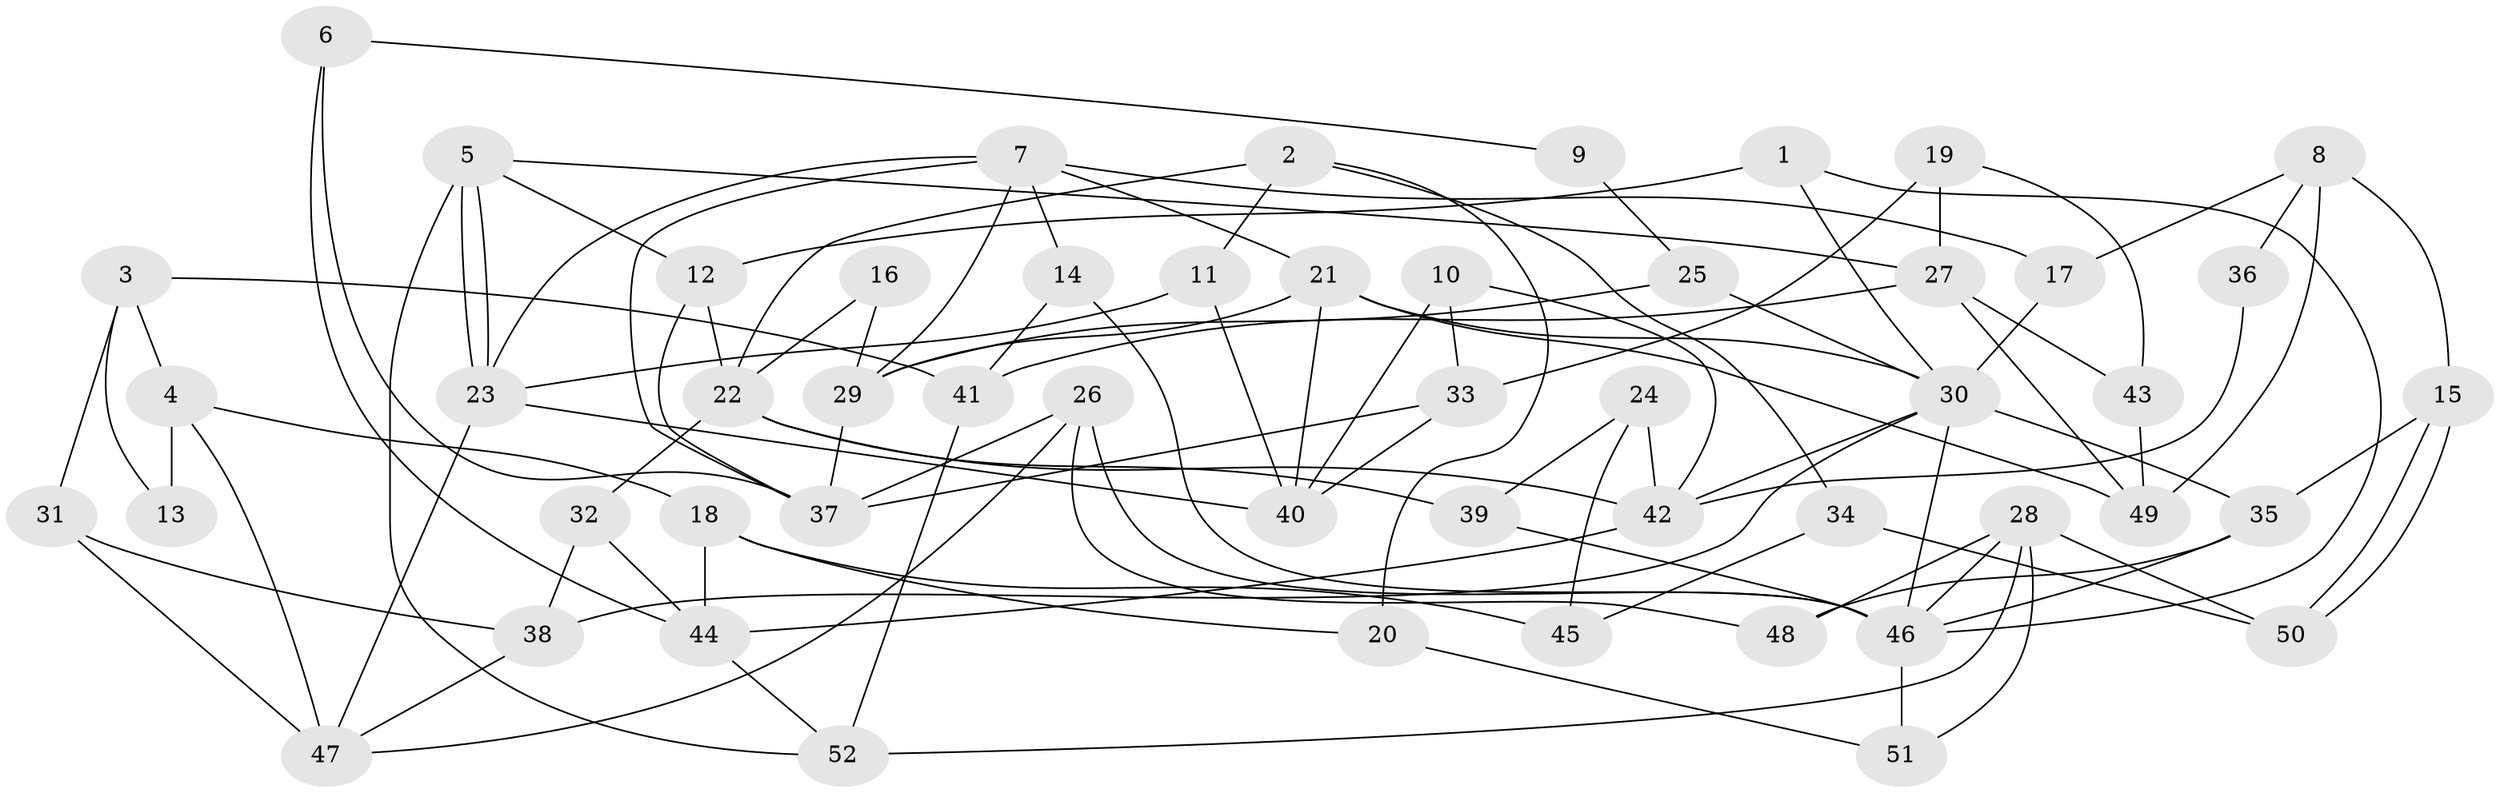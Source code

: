 // Generated by graph-tools (version 1.1) at 2025/26/03/09/25 03:26:14]
// undirected, 52 vertices, 104 edges
graph export_dot {
graph [start="1"]
  node [color=gray90,style=filled];
  1;
  2;
  3;
  4;
  5;
  6;
  7;
  8;
  9;
  10;
  11;
  12;
  13;
  14;
  15;
  16;
  17;
  18;
  19;
  20;
  21;
  22;
  23;
  24;
  25;
  26;
  27;
  28;
  29;
  30;
  31;
  32;
  33;
  34;
  35;
  36;
  37;
  38;
  39;
  40;
  41;
  42;
  43;
  44;
  45;
  46;
  47;
  48;
  49;
  50;
  51;
  52;
  1 -- 46;
  1 -- 12;
  1 -- 30;
  2 -- 20;
  2 -- 11;
  2 -- 22;
  2 -- 34;
  3 -- 4;
  3 -- 41;
  3 -- 13;
  3 -- 31;
  4 -- 47;
  4 -- 18;
  4 -- 13;
  5 -- 27;
  5 -- 23;
  5 -- 23;
  5 -- 12;
  5 -- 52;
  6 -- 44;
  6 -- 37;
  6 -- 9;
  7 -- 23;
  7 -- 37;
  7 -- 14;
  7 -- 17;
  7 -- 21;
  7 -- 29;
  8 -- 15;
  8 -- 17;
  8 -- 36;
  8 -- 49;
  9 -- 25;
  10 -- 33;
  10 -- 42;
  10 -- 40;
  11 -- 23;
  11 -- 40;
  12 -- 22;
  12 -- 37;
  14 -- 46;
  14 -- 41;
  15 -- 35;
  15 -- 50;
  15 -- 50;
  16 -- 29;
  16 -- 22;
  17 -- 30;
  18 -- 44;
  18 -- 45;
  18 -- 20;
  19 -- 33;
  19 -- 27;
  19 -- 43;
  20 -- 51;
  21 -- 49;
  21 -- 29;
  21 -- 30;
  21 -- 40;
  22 -- 32;
  22 -- 39;
  22 -- 42;
  23 -- 40;
  23 -- 47;
  24 -- 42;
  24 -- 39;
  24 -- 45;
  25 -- 30;
  25 -- 29;
  26 -- 37;
  26 -- 47;
  26 -- 46;
  26 -- 48;
  27 -- 43;
  27 -- 41;
  27 -- 49;
  28 -- 46;
  28 -- 48;
  28 -- 50;
  28 -- 51;
  28 -- 52;
  29 -- 37;
  30 -- 35;
  30 -- 38;
  30 -- 42;
  30 -- 46;
  31 -- 38;
  31 -- 47;
  32 -- 38;
  32 -- 44;
  33 -- 37;
  33 -- 40;
  34 -- 50;
  34 -- 45;
  35 -- 46;
  35 -- 48;
  36 -- 42;
  38 -- 47;
  39 -- 46;
  41 -- 52;
  42 -- 44;
  43 -- 49;
  44 -- 52;
  46 -- 51;
}
